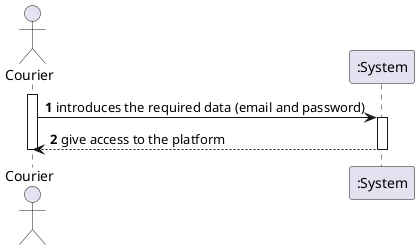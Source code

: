 @startuml
autonumber
actor "Courier" as COU
participant ":System" as STM
activate COU
COU-> STM :introduces the required data (email and password)
activate STM
STM --> COU : give access to the platform
deactivate STM

deactivate COU
@enduml
